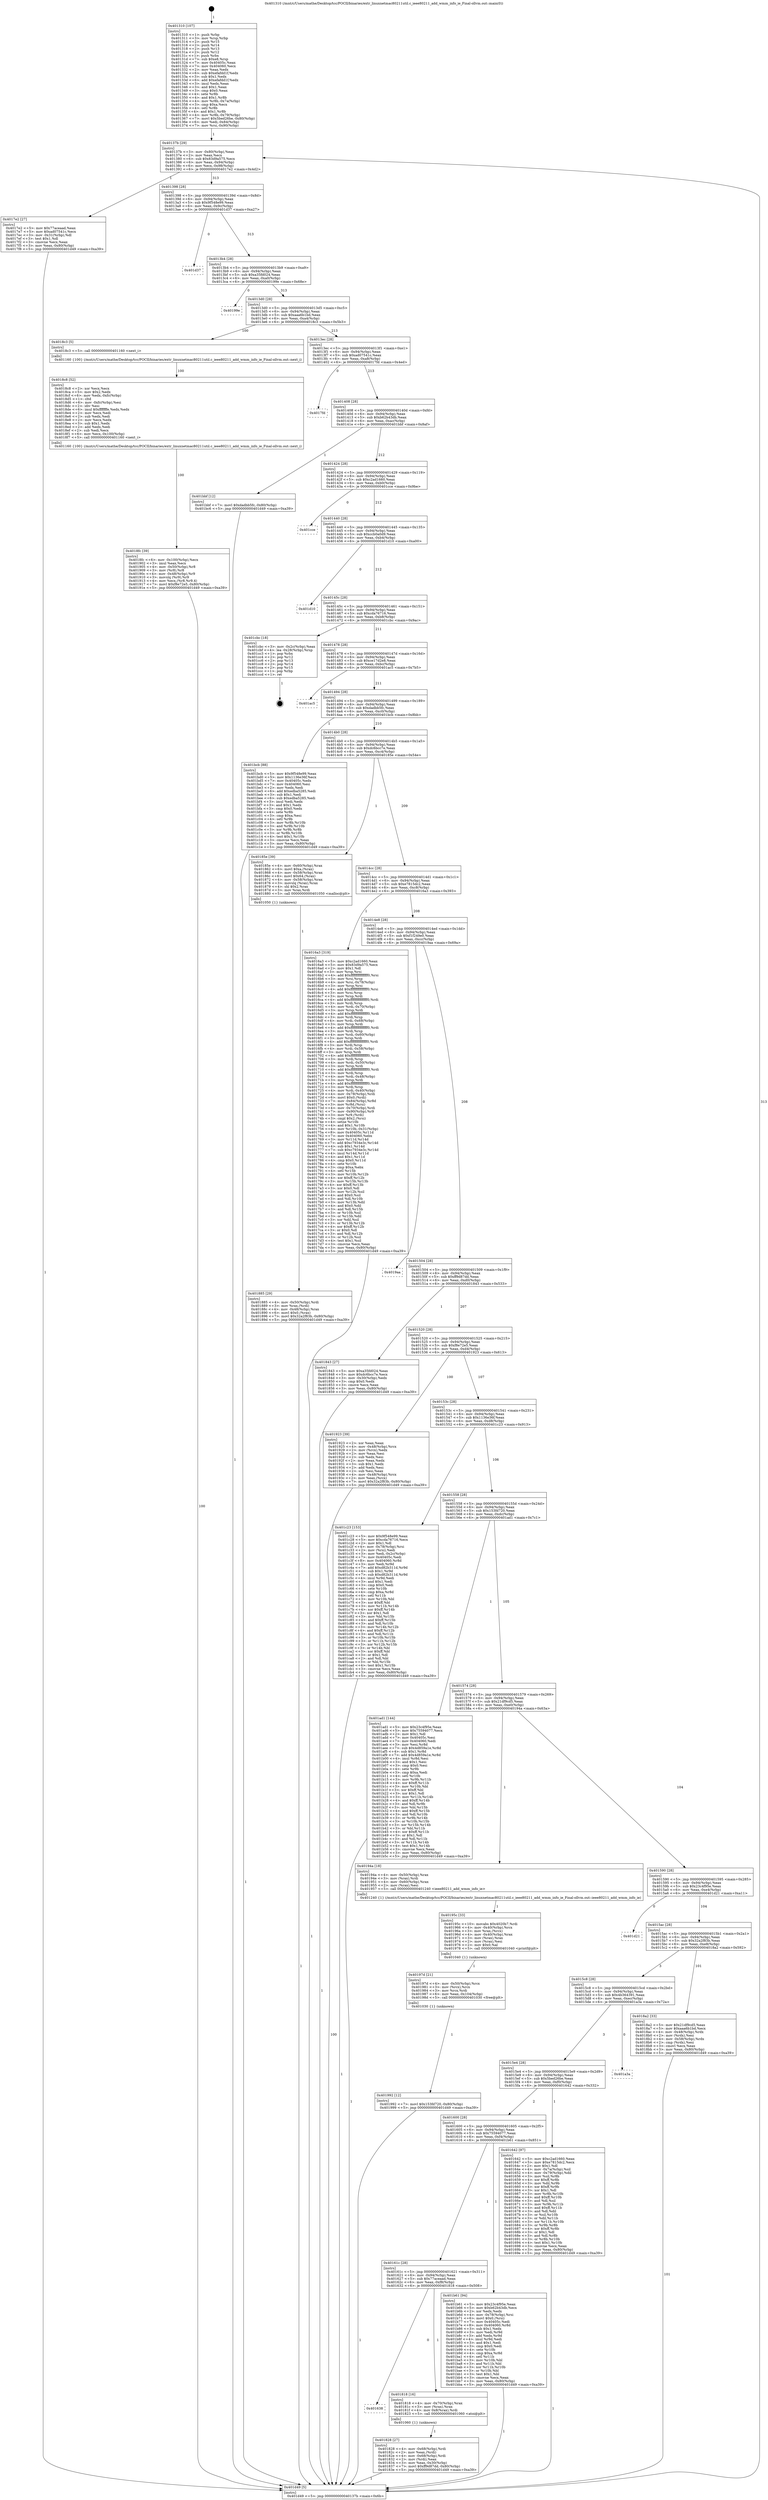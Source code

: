 digraph "0x401310" {
  label = "0x401310 (/mnt/c/Users/mathe/Desktop/tcc/POCII/binaries/extr_linuxnetmac80211util.c_ieee80211_add_wmm_info_ie_Final-ollvm.out::main(0))"
  labelloc = "t"
  node[shape=record]

  Entry [label="",width=0.3,height=0.3,shape=circle,fillcolor=black,style=filled]
  "0x40137b" [label="{
     0x40137b [29]\l
     | [instrs]\l
     &nbsp;&nbsp;0x40137b \<+3\>: mov -0x80(%rbp),%eax\l
     &nbsp;&nbsp;0x40137e \<+2\>: mov %eax,%ecx\l
     &nbsp;&nbsp;0x401380 \<+6\>: sub $0x83d9a575,%ecx\l
     &nbsp;&nbsp;0x401386 \<+6\>: mov %eax,-0x94(%rbp)\l
     &nbsp;&nbsp;0x40138c \<+6\>: mov %ecx,-0x98(%rbp)\l
     &nbsp;&nbsp;0x401392 \<+6\>: je 00000000004017e2 \<main+0x4d2\>\l
  }"]
  "0x4017e2" [label="{
     0x4017e2 [27]\l
     | [instrs]\l
     &nbsp;&nbsp;0x4017e2 \<+5\>: mov $0x77aceaad,%eax\l
     &nbsp;&nbsp;0x4017e7 \<+5\>: mov $0xad07541c,%ecx\l
     &nbsp;&nbsp;0x4017ec \<+3\>: mov -0x31(%rbp),%dl\l
     &nbsp;&nbsp;0x4017ef \<+3\>: test $0x1,%dl\l
     &nbsp;&nbsp;0x4017f2 \<+3\>: cmovne %ecx,%eax\l
     &nbsp;&nbsp;0x4017f5 \<+3\>: mov %eax,-0x80(%rbp)\l
     &nbsp;&nbsp;0x4017f8 \<+5\>: jmp 0000000000401d49 \<main+0xa39\>\l
  }"]
  "0x401398" [label="{
     0x401398 [28]\l
     | [instrs]\l
     &nbsp;&nbsp;0x401398 \<+5\>: jmp 000000000040139d \<main+0x8d\>\l
     &nbsp;&nbsp;0x40139d \<+6\>: mov -0x94(%rbp),%eax\l
     &nbsp;&nbsp;0x4013a3 \<+5\>: sub $0x9f548e99,%eax\l
     &nbsp;&nbsp;0x4013a8 \<+6\>: mov %eax,-0x9c(%rbp)\l
     &nbsp;&nbsp;0x4013ae \<+6\>: je 0000000000401d37 \<main+0xa27\>\l
  }"]
  Exit [label="",width=0.3,height=0.3,shape=circle,fillcolor=black,style=filled,peripheries=2]
  "0x401d37" [label="{
     0x401d37\l
  }", style=dashed]
  "0x4013b4" [label="{
     0x4013b4 [28]\l
     | [instrs]\l
     &nbsp;&nbsp;0x4013b4 \<+5\>: jmp 00000000004013b9 \<main+0xa9\>\l
     &nbsp;&nbsp;0x4013b9 \<+6\>: mov -0x94(%rbp),%eax\l
     &nbsp;&nbsp;0x4013bf \<+5\>: sub $0xa35fd024,%eax\l
     &nbsp;&nbsp;0x4013c4 \<+6\>: mov %eax,-0xa0(%rbp)\l
     &nbsp;&nbsp;0x4013ca \<+6\>: je 000000000040199e \<main+0x68e\>\l
  }"]
  "0x401992" [label="{
     0x401992 [12]\l
     | [instrs]\l
     &nbsp;&nbsp;0x401992 \<+7\>: movl $0x153fd720,-0x80(%rbp)\l
     &nbsp;&nbsp;0x401999 \<+5\>: jmp 0000000000401d49 \<main+0xa39\>\l
  }"]
  "0x40199e" [label="{
     0x40199e\l
  }", style=dashed]
  "0x4013d0" [label="{
     0x4013d0 [28]\l
     | [instrs]\l
     &nbsp;&nbsp;0x4013d0 \<+5\>: jmp 00000000004013d5 \<main+0xc5\>\l
     &nbsp;&nbsp;0x4013d5 \<+6\>: mov -0x94(%rbp),%eax\l
     &nbsp;&nbsp;0x4013db \<+5\>: sub $0xaaa6b1bd,%eax\l
     &nbsp;&nbsp;0x4013e0 \<+6\>: mov %eax,-0xa4(%rbp)\l
     &nbsp;&nbsp;0x4013e6 \<+6\>: je 00000000004018c3 \<main+0x5b3\>\l
  }"]
  "0x40197d" [label="{
     0x40197d [21]\l
     | [instrs]\l
     &nbsp;&nbsp;0x40197d \<+4\>: mov -0x50(%rbp),%rcx\l
     &nbsp;&nbsp;0x401981 \<+3\>: mov (%rcx),%rcx\l
     &nbsp;&nbsp;0x401984 \<+3\>: mov %rcx,%rdi\l
     &nbsp;&nbsp;0x401987 \<+6\>: mov %eax,-0x104(%rbp)\l
     &nbsp;&nbsp;0x40198d \<+5\>: call 0000000000401030 \<free@plt\>\l
     | [calls]\l
     &nbsp;&nbsp;0x401030 \{1\} (unknown)\l
  }"]
  "0x4018c3" [label="{
     0x4018c3 [5]\l
     | [instrs]\l
     &nbsp;&nbsp;0x4018c3 \<+5\>: call 0000000000401160 \<next_i\>\l
     | [calls]\l
     &nbsp;&nbsp;0x401160 \{100\} (/mnt/c/Users/mathe/Desktop/tcc/POCII/binaries/extr_linuxnetmac80211util.c_ieee80211_add_wmm_info_ie_Final-ollvm.out::next_i)\l
  }"]
  "0x4013ec" [label="{
     0x4013ec [28]\l
     | [instrs]\l
     &nbsp;&nbsp;0x4013ec \<+5\>: jmp 00000000004013f1 \<main+0xe1\>\l
     &nbsp;&nbsp;0x4013f1 \<+6\>: mov -0x94(%rbp),%eax\l
     &nbsp;&nbsp;0x4013f7 \<+5\>: sub $0xad07541c,%eax\l
     &nbsp;&nbsp;0x4013fc \<+6\>: mov %eax,-0xa8(%rbp)\l
     &nbsp;&nbsp;0x401402 \<+6\>: je 00000000004017fd \<main+0x4ed\>\l
  }"]
  "0x40195c" [label="{
     0x40195c [33]\l
     | [instrs]\l
     &nbsp;&nbsp;0x40195c \<+10\>: movabs $0x4020b7,%rdi\l
     &nbsp;&nbsp;0x401966 \<+4\>: mov -0x40(%rbp),%rcx\l
     &nbsp;&nbsp;0x40196a \<+3\>: mov %rax,(%rcx)\l
     &nbsp;&nbsp;0x40196d \<+4\>: mov -0x40(%rbp),%rax\l
     &nbsp;&nbsp;0x401971 \<+3\>: mov (%rax),%rax\l
     &nbsp;&nbsp;0x401974 \<+2\>: mov (%rax),%esi\l
     &nbsp;&nbsp;0x401976 \<+2\>: mov $0x0,%al\l
     &nbsp;&nbsp;0x401978 \<+5\>: call 0000000000401040 \<printf@plt\>\l
     | [calls]\l
     &nbsp;&nbsp;0x401040 \{1\} (unknown)\l
  }"]
  "0x4017fd" [label="{
     0x4017fd\l
  }", style=dashed]
  "0x401408" [label="{
     0x401408 [28]\l
     | [instrs]\l
     &nbsp;&nbsp;0x401408 \<+5\>: jmp 000000000040140d \<main+0xfd\>\l
     &nbsp;&nbsp;0x40140d \<+6\>: mov -0x94(%rbp),%eax\l
     &nbsp;&nbsp;0x401413 \<+5\>: sub $0xb62b43db,%eax\l
     &nbsp;&nbsp;0x401418 \<+6\>: mov %eax,-0xac(%rbp)\l
     &nbsp;&nbsp;0x40141e \<+6\>: je 0000000000401bbf \<main+0x8af\>\l
  }"]
  "0x4018fc" [label="{
     0x4018fc [39]\l
     | [instrs]\l
     &nbsp;&nbsp;0x4018fc \<+6\>: mov -0x100(%rbp),%ecx\l
     &nbsp;&nbsp;0x401902 \<+3\>: imul %eax,%ecx\l
     &nbsp;&nbsp;0x401905 \<+4\>: mov -0x50(%rbp),%r8\l
     &nbsp;&nbsp;0x401909 \<+3\>: mov (%r8),%r8\l
     &nbsp;&nbsp;0x40190c \<+4\>: mov -0x48(%rbp),%r9\l
     &nbsp;&nbsp;0x401910 \<+3\>: movslq (%r9),%r9\l
     &nbsp;&nbsp;0x401913 \<+4\>: mov %ecx,(%r8,%r9,4)\l
     &nbsp;&nbsp;0x401917 \<+7\>: movl $0xf8e72e5,-0x80(%rbp)\l
     &nbsp;&nbsp;0x40191e \<+5\>: jmp 0000000000401d49 \<main+0xa39\>\l
  }"]
  "0x401bbf" [label="{
     0x401bbf [12]\l
     | [instrs]\l
     &nbsp;&nbsp;0x401bbf \<+7\>: movl $0xdadbb5fc,-0x80(%rbp)\l
     &nbsp;&nbsp;0x401bc6 \<+5\>: jmp 0000000000401d49 \<main+0xa39\>\l
  }"]
  "0x401424" [label="{
     0x401424 [28]\l
     | [instrs]\l
     &nbsp;&nbsp;0x401424 \<+5\>: jmp 0000000000401429 \<main+0x119\>\l
     &nbsp;&nbsp;0x401429 \<+6\>: mov -0x94(%rbp),%eax\l
     &nbsp;&nbsp;0x40142f \<+5\>: sub $0xc2ad1660,%eax\l
     &nbsp;&nbsp;0x401434 \<+6\>: mov %eax,-0xb0(%rbp)\l
     &nbsp;&nbsp;0x40143a \<+6\>: je 0000000000401cce \<main+0x9be\>\l
  }"]
  "0x4018c8" [label="{
     0x4018c8 [52]\l
     | [instrs]\l
     &nbsp;&nbsp;0x4018c8 \<+2\>: xor %ecx,%ecx\l
     &nbsp;&nbsp;0x4018ca \<+5\>: mov $0x2,%edx\l
     &nbsp;&nbsp;0x4018cf \<+6\>: mov %edx,-0xfc(%rbp)\l
     &nbsp;&nbsp;0x4018d5 \<+1\>: cltd\l
     &nbsp;&nbsp;0x4018d6 \<+6\>: mov -0xfc(%rbp),%esi\l
     &nbsp;&nbsp;0x4018dc \<+2\>: idiv %esi\l
     &nbsp;&nbsp;0x4018de \<+6\>: imul $0xfffffffe,%edx,%edx\l
     &nbsp;&nbsp;0x4018e4 \<+2\>: mov %ecx,%edi\l
     &nbsp;&nbsp;0x4018e6 \<+2\>: sub %edx,%edi\l
     &nbsp;&nbsp;0x4018e8 \<+2\>: mov %ecx,%edx\l
     &nbsp;&nbsp;0x4018ea \<+3\>: sub $0x1,%edx\l
     &nbsp;&nbsp;0x4018ed \<+2\>: add %edx,%edi\l
     &nbsp;&nbsp;0x4018ef \<+2\>: sub %edi,%ecx\l
     &nbsp;&nbsp;0x4018f1 \<+6\>: mov %ecx,-0x100(%rbp)\l
     &nbsp;&nbsp;0x4018f7 \<+5\>: call 0000000000401160 \<next_i\>\l
     | [calls]\l
     &nbsp;&nbsp;0x401160 \{100\} (/mnt/c/Users/mathe/Desktop/tcc/POCII/binaries/extr_linuxnetmac80211util.c_ieee80211_add_wmm_info_ie_Final-ollvm.out::next_i)\l
  }"]
  "0x401cce" [label="{
     0x401cce\l
  }", style=dashed]
  "0x401440" [label="{
     0x401440 [28]\l
     | [instrs]\l
     &nbsp;&nbsp;0x401440 \<+5\>: jmp 0000000000401445 \<main+0x135\>\l
     &nbsp;&nbsp;0x401445 \<+6\>: mov -0x94(%rbp),%eax\l
     &nbsp;&nbsp;0x40144b \<+5\>: sub $0xccb0a0d9,%eax\l
     &nbsp;&nbsp;0x401450 \<+6\>: mov %eax,-0xb4(%rbp)\l
     &nbsp;&nbsp;0x401456 \<+6\>: je 0000000000401d10 \<main+0xa00\>\l
  }"]
  "0x401885" [label="{
     0x401885 [29]\l
     | [instrs]\l
     &nbsp;&nbsp;0x401885 \<+4\>: mov -0x50(%rbp),%rdi\l
     &nbsp;&nbsp;0x401889 \<+3\>: mov %rax,(%rdi)\l
     &nbsp;&nbsp;0x40188c \<+4\>: mov -0x48(%rbp),%rax\l
     &nbsp;&nbsp;0x401890 \<+6\>: movl $0x0,(%rax)\l
     &nbsp;&nbsp;0x401896 \<+7\>: movl $0x32a2f83b,-0x80(%rbp)\l
     &nbsp;&nbsp;0x40189d \<+5\>: jmp 0000000000401d49 \<main+0xa39\>\l
  }"]
  "0x401d10" [label="{
     0x401d10\l
  }", style=dashed]
  "0x40145c" [label="{
     0x40145c [28]\l
     | [instrs]\l
     &nbsp;&nbsp;0x40145c \<+5\>: jmp 0000000000401461 \<main+0x151\>\l
     &nbsp;&nbsp;0x401461 \<+6\>: mov -0x94(%rbp),%eax\l
     &nbsp;&nbsp;0x401467 \<+5\>: sub $0xcda76716,%eax\l
     &nbsp;&nbsp;0x40146c \<+6\>: mov %eax,-0xb8(%rbp)\l
     &nbsp;&nbsp;0x401472 \<+6\>: je 0000000000401cbc \<main+0x9ac\>\l
  }"]
  "0x401828" [label="{
     0x401828 [27]\l
     | [instrs]\l
     &nbsp;&nbsp;0x401828 \<+4\>: mov -0x68(%rbp),%rdi\l
     &nbsp;&nbsp;0x40182c \<+2\>: mov %eax,(%rdi)\l
     &nbsp;&nbsp;0x40182e \<+4\>: mov -0x68(%rbp),%rdi\l
     &nbsp;&nbsp;0x401832 \<+2\>: mov (%rdi),%eax\l
     &nbsp;&nbsp;0x401834 \<+3\>: mov %eax,-0x30(%rbp)\l
     &nbsp;&nbsp;0x401837 \<+7\>: movl $0xff9d87dd,-0x80(%rbp)\l
     &nbsp;&nbsp;0x40183e \<+5\>: jmp 0000000000401d49 \<main+0xa39\>\l
  }"]
  "0x401cbc" [label="{
     0x401cbc [18]\l
     | [instrs]\l
     &nbsp;&nbsp;0x401cbc \<+3\>: mov -0x2c(%rbp),%eax\l
     &nbsp;&nbsp;0x401cbf \<+4\>: lea -0x28(%rbp),%rsp\l
     &nbsp;&nbsp;0x401cc3 \<+1\>: pop %rbx\l
     &nbsp;&nbsp;0x401cc4 \<+2\>: pop %r12\l
     &nbsp;&nbsp;0x401cc6 \<+2\>: pop %r13\l
     &nbsp;&nbsp;0x401cc8 \<+2\>: pop %r14\l
     &nbsp;&nbsp;0x401cca \<+2\>: pop %r15\l
     &nbsp;&nbsp;0x401ccc \<+1\>: pop %rbp\l
     &nbsp;&nbsp;0x401ccd \<+1\>: ret\l
  }"]
  "0x401478" [label="{
     0x401478 [28]\l
     | [instrs]\l
     &nbsp;&nbsp;0x401478 \<+5\>: jmp 000000000040147d \<main+0x16d\>\l
     &nbsp;&nbsp;0x40147d \<+6\>: mov -0x94(%rbp),%eax\l
     &nbsp;&nbsp;0x401483 \<+5\>: sub $0xce17d2e8,%eax\l
     &nbsp;&nbsp;0x401488 \<+6\>: mov %eax,-0xbc(%rbp)\l
     &nbsp;&nbsp;0x40148e \<+6\>: je 0000000000401ac5 \<main+0x7b5\>\l
  }"]
  "0x401638" [label="{
     0x401638\l
  }", style=dashed]
  "0x401ac5" [label="{
     0x401ac5\l
  }", style=dashed]
  "0x401494" [label="{
     0x401494 [28]\l
     | [instrs]\l
     &nbsp;&nbsp;0x401494 \<+5\>: jmp 0000000000401499 \<main+0x189\>\l
     &nbsp;&nbsp;0x401499 \<+6\>: mov -0x94(%rbp),%eax\l
     &nbsp;&nbsp;0x40149f \<+5\>: sub $0xdadbb5fc,%eax\l
     &nbsp;&nbsp;0x4014a4 \<+6\>: mov %eax,-0xc0(%rbp)\l
     &nbsp;&nbsp;0x4014aa \<+6\>: je 0000000000401bcb \<main+0x8bb\>\l
  }"]
  "0x401818" [label="{
     0x401818 [16]\l
     | [instrs]\l
     &nbsp;&nbsp;0x401818 \<+4\>: mov -0x70(%rbp),%rax\l
     &nbsp;&nbsp;0x40181c \<+3\>: mov (%rax),%rax\l
     &nbsp;&nbsp;0x40181f \<+4\>: mov 0x8(%rax),%rdi\l
     &nbsp;&nbsp;0x401823 \<+5\>: call 0000000000401060 \<atoi@plt\>\l
     | [calls]\l
     &nbsp;&nbsp;0x401060 \{1\} (unknown)\l
  }"]
  "0x401bcb" [label="{
     0x401bcb [88]\l
     | [instrs]\l
     &nbsp;&nbsp;0x401bcb \<+5\>: mov $0x9f548e99,%eax\l
     &nbsp;&nbsp;0x401bd0 \<+5\>: mov $0x1136e36f,%ecx\l
     &nbsp;&nbsp;0x401bd5 \<+7\>: mov 0x40405c,%edx\l
     &nbsp;&nbsp;0x401bdc \<+7\>: mov 0x404060,%esi\l
     &nbsp;&nbsp;0x401be3 \<+2\>: mov %edx,%edi\l
     &nbsp;&nbsp;0x401be5 \<+6\>: add $0xedba5285,%edi\l
     &nbsp;&nbsp;0x401beb \<+3\>: sub $0x1,%edi\l
     &nbsp;&nbsp;0x401bee \<+6\>: sub $0xedba5285,%edi\l
     &nbsp;&nbsp;0x401bf4 \<+3\>: imul %edi,%edx\l
     &nbsp;&nbsp;0x401bf7 \<+3\>: and $0x1,%edx\l
     &nbsp;&nbsp;0x401bfa \<+3\>: cmp $0x0,%edx\l
     &nbsp;&nbsp;0x401bfd \<+4\>: sete %r8b\l
     &nbsp;&nbsp;0x401c01 \<+3\>: cmp $0xa,%esi\l
     &nbsp;&nbsp;0x401c04 \<+4\>: setl %r9b\l
     &nbsp;&nbsp;0x401c08 \<+3\>: mov %r8b,%r10b\l
     &nbsp;&nbsp;0x401c0b \<+3\>: and %r9b,%r10b\l
     &nbsp;&nbsp;0x401c0e \<+3\>: xor %r9b,%r8b\l
     &nbsp;&nbsp;0x401c11 \<+3\>: or %r8b,%r10b\l
     &nbsp;&nbsp;0x401c14 \<+4\>: test $0x1,%r10b\l
     &nbsp;&nbsp;0x401c18 \<+3\>: cmovne %ecx,%eax\l
     &nbsp;&nbsp;0x401c1b \<+3\>: mov %eax,-0x80(%rbp)\l
     &nbsp;&nbsp;0x401c1e \<+5\>: jmp 0000000000401d49 \<main+0xa39\>\l
  }"]
  "0x4014b0" [label="{
     0x4014b0 [28]\l
     | [instrs]\l
     &nbsp;&nbsp;0x4014b0 \<+5\>: jmp 00000000004014b5 \<main+0x1a5\>\l
     &nbsp;&nbsp;0x4014b5 \<+6\>: mov -0x94(%rbp),%eax\l
     &nbsp;&nbsp;0x4014bb \<+5\>: sub $0xdc6bcc7e,%eax\l
     &nbsp;&nbsp;0x4014c0 \<+6\>: mov %eax,-0xc4(%rbp)\l
     &nbsp;&nbsp;0x4014c6 \<+6\>: je 000000000040185e \<main+0x54e\>\l
  }"]
  "0x40161c" [label="{
     0x40161c [28]\l
     | [instrs]\l
     &nbsp;&nbsp;0x40161c \<+5\>: jmp 0000000000401621 \<main+0x311\>\l
     &nbsp;&nbsp;0x401621 \<+6\>: mov -0x94(%rbp),%eax\l
     &nbsp;&nbsp;0x401627 \<+5\>: sub $0x77aceaad,%eax\l
     &nbsp;&nbsp;0x40162c \<+6\>: mov %eax,-0xf8(%rbp)\l
     &nbsp;&nbsp;0x401632 \<+6\>: je 0000000000401818 \<main+0x508\>\l
  }"]
  "0x40185e" [label="{
     0x40185e [39]\l
     | [instrs]\l
     &nbsp;&nbsp;0x40185e \<+4\>: mov -0x60(%rbp),%rax\l
     &nbsp;&nbsp;0x401862 \<+6\>: movl $0xa,(%rax)\l
     &nbsp;&nbsp;0x401868 \<+4\>: mov -0x58(%rbp),%rax\l
     &nbsp;&nbsp;0x40186c \<+6\>: movl $0x64,(%rax)\l
     &nbsp;&nbsp;0x401872 \<+4\>: mov -0x58(%rbp),%rax\l
     &nbsp;&nbsp;0x401876 \<+3\>: movslq (%rax),%rax\l
     &nbsp;&nbsp;0x401879 \<+4\>: shl $0x2,%rax\l
     &nbsp;&nbsp;0x40187d \<+3\>: mov %rax,%rdi\l
     &nbsp;&nbsp;0x401880 \<+5\>: call 0000000000401050 \<malloc@plt\>\l
     | [calls]\l
     &nbsp;&nbsp;0x401050 \{1\} (unknown)\l
  }"]
  "0x4014cc" [label="{
     0x4014cc [28]\l
     | [instrs]\l
     &nbsp;&nbsp;0x4014cc \<+5\>: jmp 00000000004014d1 \<main+0x1c1\>\l
     &nbsp;&nbsp;0x4014d1 \<+6\>: mov -0x94(%rbp),%eax\l
     &nbsp;&nbsp;0x4014d7 \<+5\>: sub $0xe7815dc2,%eax\l
     &nbsp;&nbsp;0x4014dc \<+6\>: mov %eax,-0xc8(%rbp)\l
     &nbsp;&nbsp;0x4014e2 \<+6\>: je 00000000004016a3 \<main+0x393\>\l
  }"]
  "0x401b61" [label="{
     0x401b61 [94]\l
     | [instrs]\l
     &nbsp;&nbsp;0x401b61 \<+5\>: mov $0x23c4f95e,%eax\l
     &nbsp;&nbsp;0x401b66 \<+5\>: mov $0xb62b43db,%ecx\l
     &nbsp;&nbsp;0x401b6b \<+2\>: xor %edx,%edx\l
     &nbsp;&nbsp;0x401b6d \<+4\>: mov -0x78(%rbp),%rsi\l
     &nbsp;&nbsp;0x401b71 \<+6\>: movl $0x0,(%rsi)\l
     &nbsp;&nbsp;0x401b77 \<+7\>: mov 0x40405c,%edi\l
     &nbsp;&nbsp;0x401b7e \<+8\>: mov 0x404060,%r8d\l
     &nbsp;&nbsp;0x401b86 \<+3\>: sub $0x1,%edx\l
     &nbsp;&nbsp;0x401b89 \<+3\>: mov %edi,%r9d\l
     &nbsp;&nbsp;0x401b8c \<+3\>: add %edx,%r9d\l
     &nbsp;&nbsp;0x401b8f \<+4\>: imul %r9d,%edi\l
     &nbsp;&nbsp;0x401b93 \<+3\>: and $0x1,%edi\l
     &nbsp;&nbsp;0x401b96 \<+3\>: cmp $0x0,%edi\l
     &nbsp;&nbsp;0x401b99 \<+4\>: sete %r10b\l
     &nbsp;&nbsp;0x401b9d \<+4\>: cmp $0xa,%r8d\l
     &nbsp;&nbsp;0x401ba1 \<+4\>: setl %r11b\l
     &nbsp;&nbsp;0x401ba5 \<+3\>: mov %r10b,%bl\l
     &nbsp;&nbsp;0x401ba8 \<+3\>: and %r11b,%bl\l
     &nbsp;&nbsp;0x401bab \<+3\>: xor %r11b,%r10b\l
     &nbsp;&nbsp;0x401bae \<+3\>: or %r10b,%bl\l
     &nbsp;&nbsp;0x401bb1 \<+3\>: test $0x1,%bl\l
     &nbsp;&nbsp;0x401bb4 \<+3\>: cmovne %ecx,%eax\l
     &nbsp;&nbsp;0x401bb7 \<+3\>: mov %eax,-0x80(%rbp)\l
     &nbsp;&nbsp;0x401bba \<+5\>: jmp 0000000000401d49 \<main+0xa39\>\l
  }"]
  "0x4016a3" [label="{
     0x4016a3 [319]\l
     | [instrs]\l
     &nbsp;&nbsp;0x4016a3 \<+5\>: mov $0xc2ad1660,%eax\l
     &nbsp;&nbsp;0x4016a8 \<+5\>: mov $0x83d9a575,%ecx\l
     &nbsp;&nbsp;0x4016ad \<+2\>: mov $0x1,%dl\l
     &nbsp;&nbsp;0x4016af \<+3\>: mov %rsp,%rsi\l
     &nbsp;&nbsp;0x4016b2 \<+4\>: add $0xfffffffffffffff0,%rsi\l
     &nbsp;&nbsp;0x4016b6 \<+3\>: mov %rsi,%rsp\l
     &nbsp;&nbsp;0x4016b9 \<+4\>: mov %rsi,-0x78(%rbp)\l
     &nbsp;&nbsp;0x4016bd \<+3\>: mov %rsp,%rsi\l
     &nbsp;&nbsp;0x4016c0 \<+4\>: add $0xfffffffffffffff0,%rsi\l
     &nbsp;&nbsp;0x4016c4 \<+3\>: mov %rsi,%rsp\l
     &nbsp;&nbsp;0x4016c7 \<+3\>: mov %rsp,%rdi\l
     &nbsp;&nbsp;0x4016ca \<+4\>: add $0xfffffffffffffff0,%rdi\l
     &nbsp;&nbsp;0x4016ce \<+3\>: mov %rdi,%rsp\l
     &nbsp;&nbsp;0x4016d1 \<+4\>: mov %rdi,-0x70(%rbp)\l
     &nbsp;&nbsp;0x4016d5 \<+3\>: mov %rsp,%rdi\l
     &nbsp;&nbsp;0x4016d8 \<+4\>: add $0xfffffffffffffff0,%rdi\l
     &nbsp;&nbsp;0x4016dc \<+3\>: mov %rdi,%rsp\l
     &nbsp;&nbsp;0x4016df \<+4\>: mov %rdi,-0x68(%rbp)\l
     &nbsp;&nbsp;0x4016e3 \<+3\>: mov %rsp,%rdi\l
     &nbsp;&nbsp;0x4016e6 \<+4\>: add $0xfffffffffffffff0,%rdi\l
     &nbsp;&nbsp;0x4016ea \<+3\>: mov %rdi,%rsp\l
     &nbsp;&nbsp;0x4016ed \<+4\>: mov %rdi,-0x60(%rbp)\l
     &nbsp;&nbsp;0x4016f1 \<+3\>: mov %rsp,%rdi\l
     &nbsp;&nbsp;0x4016f4 \<+4\>: add $0xfffffffffffffff0,%rdi\l
     &nbsp;&nbsp;0x4016f8 \<+3\>: mov %rdi,%rsp\l
     &nbsp;&nbsp;0x4016fb \<+4\>: mov %rdi,-0x58(%rbp)\l
     &nbsp;&nbsp;0x4016ff \<+3\>: mov %rsp,%rdi\l
     &nbsp;&nbsp;0x401702 \<+4\>: add $0xfffffffffffffff0,%rdi\l
     &nbsp;&nbsp;0x401706 \<+3\>: mov %rdi,%rsp\l
     &nbsp;&nbsp;0x401709 \<+4\>: mov %rdi,-0x50(%rbp)\l
     &nbsp;&nbsp;0x40170d \<+3\>: mov %rsp,%rdi\l
     &nbsp;&nbsp;0x401710 \<+4\>: add $0xfffffffffffffff0,%rdi\l
     &nbsp;&nbsp;0x401714 \<+3\>: mov %rdi,%rsp\l
     &nbsp;&nbsp;0x401717 \<+4\>: mov %rdi,-0x48(%rbp)\l
     &nbsp;&nbsp;0x40171b \<+3\>: mov %rsp,%rdi\l
     &nbsp;&nbsp;0x40171e \<+4\>: add $0xfffffffffffffff0,%rdi\l
     &nbsp;&nbsp;0x401722 \<+3\>: mov %rdi,%rsp\l
     &nbsp;&nbsp;0x401725 \<+4\>: mov %rdi,-0x40(%rbp)\l
     &nbsp;&nbsp;0x401729 \<+4\>: mov -0x78(%rbp),%rdi\l
     &nbsp;&nbsp;0x40172d \<+6\>: movl $0x0,(%rdi)\l
     &nbsp;&nbsp;0x401733 \<+7\>: mov -0x84(%rbp),%r8d\l
     &nbsp;&nbsp;0x40173a \<+3\>: mov %r8d,(%rsi)\l
     &nbsp;&nbsp;0x40173d \<+4\>: mov -0x70(%rbp),%rdi\l
     &nbsp;&nbsp;0x401741 \<+7\>: mov -0x90(%rbp),%r9\l
     &nbsp;&nbsp;0x401748 \<+3\>: mov %r9,(%rdi)\l
     &nbsp;&nbsp;0x40174b \<+3\>: cmpl $0x2,(%rsi)\l
     &nbsp;&nbsp;0x40174e \<+4\>: setne %r10b\l
     &nbsp;&nbsp;0x401752 \<+4\>: and $0x1,%r10b\l
     &nbsp;&nbsp;0x401756 \<+4\>: mov %r10b,-0x31(%rbp)\l
     &nbsp;&nbsp;0x40175a \<+8\>: mov 0x40405c,%r11d\l
     &nbsp;&nbsp;0x401762 \<+7\>: mov 0x404060,%ebx\l
     &nbsp;&nbsp;0x401769 \<+3\>: mov %r11d,%r14d\l
     &nbsp;&nbsp;0x40176c \<+7\>: add $0xc7934e3c,%r14d\l
     &nbsp;&nbsp;0x401773 \<+4\>: sub $0x1,%r14d\l
     &nbsp;&nbsp;0x401777 \<+7\>: sub $0xc7934e3c,%r14d\l
     &nbsp;&nbsp;0x40177e \<+4\>: imul %r14d,%r11d\l
     &nbsp;&nbsp;0x401782 \<+4\>: and $0x1,%r11d\l
     &nbsp;&nbsp;0x401786 \<+4\>: cmp $0x0,%r11d\l
     &nbsp;&nbsp;0x40178a \<+4\>: sete %r10b\l
     &nbsp;&nbsp;0x40178e \<+3\>: cmp $0xa,%ebx\l
     &nbsp;&nbsp;0x401791 \<+4\>: setl %r15b\l
     &nbsp;&nbsp;0x401795 \<+3\>: mov %r10b,%r12b\l
     &nbsp;&nbsp;0x401798 \<+4\>: xor $0xff,%r12b\l
     &nbsp;&nbsp;0x40179c \<+3\>: mov %r15b,%r13b\l
     &nbsp;&nbsp;0x40179f \<+4\>: xor $0xff,%r13b\l
     &nbsp;&nbsp;0x4017a3 \<+3\>: xor $0x0,%dl\l
     &nbsp;&nbsp;0x4017a6 \<+3\>: mov %r12b,%sil\l
     &nbsp;&nbsp;0x4017a9 \<+4\>: and $0x0,%sil\l
     &nbsp;&nbsp;0x4017ad \<+3\>: and %dl,%r10b\l
     &nbsp;&nbsp;0x4017b0 \<+3\>: mov %r13b,%dil\l
     &nbsp;&nbsp;0x4017b3 \<+4\>: and $0x0,%dil\l
     &nbsp;&nbsp;0x4017b7 \<+3\>: and %dl,%r15b\l
     &nbsp;&nbsp;0x4017ba \<+3\>: or %r10b,%sil\l
     &nbsp;&nbsp;0x4017bd \<+3\>: or %r15b,%dil\l
     &nbsp;&nbsp;0x4017c0 \<+3\>: xor %dil,%sil\l
     &nbsp;&nbsp;0x4017c3 \<+3\>: or %r13b,%r12b\l
     &nbsp;&nbsp;0x4017c6 \<+4\>: xor $0xff,%r12b\l
     &nbsp;&nbsp;0x4017ca \<+3\>: or $0x0,%dl\l
     &nbsp;&nbsp;0x4017cd \<+3\>: and %dl,%r12b\l
     &nbsp;&nbsp;0x4017d0 \<+3\>: or %r12b,%sil\l
     &nbsp;&nbsp;0x4017d3 \<+4\>: test $0x1,%sil\l
     &nbsp;&nbsp;0x4017d7 \<+3\>: cmovne %ecx,%eax\l
     &nbsp;&nbsp;0x4017da \<+3\>: mov %eax,-0x80(%rbp)\l
     &nbsp;&nbsp;0x4017dd \<+5\>: jmp 0000000000401d49 \<main+0xa39\>\l
  }"]
  "0x4014e8" [label="{
     0x4014e8 [28]\l
     | [instrs]\l
     &nbsp;&nbsp;0x4014e8 \<+5\>: jmp 00000000004014ed \<main+0x1dd\>\l
     &nbsp;&nbsp;0x4014ed \<+6\>: mov -0x94(%rbp),%eax\l
     &nbsp;&nbsp;0x4014f3 \<+5\>: sub $0xf1f249e0,%eax\l
     &nbsp;&nbsp;0x4014f8 \<+6\>: mov %eax,-0xcc(%rbp)\l
     &nbsp;&nbsp;0x4014fe \<+6\>: je 00000000004019aa \<main+0x69a\>\l
  }"]
  "0x401310" [label="{
     0x401310 [107]\l
     | [instrs]\l
     &nbsp;&nbsp;0x401310 \<+1\>: push %rbp\l
     &nbsp;&nbsp;0x401311 \<+3\>: mov %rsp,%rbp\l
     &nbsp;&nbsp;0x401314 \<+2\>: push %r15\l
     &nbsp;&nbsp;0x401316 \<+2\>: push %r14\l
     &nbsp;&nbsp;0x401318 \<+2\>: push %r13\l
     &nbsp;&nbsp;0x40131a \<+2\>: push %r12\l
     &nbsp;&nbsp;0x40131c \<+1\>: push %rbx\l
     &nbsp;&nbsp;0x40131d \<+7\>: sub $0xe8,%rsp\l
     &nbsp;&nbsp;0x401324 \<+7\>: mov 0x40405c,%eax\l
     &nbsp;&nbsp;0x40132b \<+7\>: mov 0x404060,%ecx\l
     &nbsp;&nbsp;0x401332 \<+2\>: mov %eax,%edx\l
     &nbsp;&nbsp;0x401334 \<+6\>: sub $0xefafdd1f,%edx\l
     &nbsp;&nbsp;0x40133a \<+3\>: sub $0x1,%edx\l
     &nbsp;&nbsp;0x40133d \<+6\>: add $0xefafdd1f,%edx\l
     &nbsp;&nbsp;0x401343 \<+3\>: imul %edx,%eax\l
     &nbsp;&nbsp;0x401346 \<+3\>: and $0x1,%eax\l
     &nbsp;&nbsp;0x401349 \<+3\>: cmp $0x0,%eax\l
     &nbsp;&nbsp;0x40134c \<+4\>: sete %r8b\l
     &nbsp;&nbsp;0x401350 \<+4\>: and $0x1,%r8b\l
     &nbsp;&nbsp;0x401354 \<+4\>: mov %r8b,-0x7a(%rbp)\l
     &nbsp;&nbsp;0x401358 \<+3\>: cmp $0xa,%ecx\l
     &nbsp;&nbsp;0x40135b \<+4\>: setl %r8b\l
     &nbsp;&nbsp;0x40135f \<+4\>: and $0x1,%r8b\l
     &nbsp;&nbsp;0x401363 \<+4\>: mov %r8b,-0x79(%rbp)\l
     &nbsp;&nbsp;0x401367 \<+7\>: movl $0x5bed26be,-0x80(%rbp)\l
     &nbsp;&nbsp;0x40136e \<+6\>: mov %edi,-0x84(%rbp)\l
     &nbsp;&nbsp;0x401374 \<+7\>: mov %rsi,-0x90(%rbp)\l
  }"]
  "0x4019aa" [label="{
     0x4019aa\l
  }", style=dashed]
  "0x401504" [label="{
     0x401504 [28]\l
     | [instrs]\l
     &nbsp;&nbsp;0x401504 \<+5\>: jmp 0000000000401509 \<main+0x1f9\>\l
     &nbsp;&nbsp;0x401509 \<+6\>: mov -0x94(%rbp),%eax\l
     &nbsp;&nbsp;0x40150f \<+5\>: sub $0xff9d87dd,%eax\l
     &nbsp;&nbsp;0x401514 \<+6\>: mov %eax,-0xd0(%rbp)\l
     &nbsp;&nbsp;0x40151a \<+6\>: je 0000000000401843 \<main+0x533\>\l
  }"]
  "0x401d49" [label="{
     0x401d49 [5]\l
     | [instrs]\l
     &nbsp;&nbsp;0x401d49 \<+5\>: jmp 000000000040137b \<main+0x6b\>\l
  }"]
  "0x401843" [label="{
     0x401843 [27]\l
     | [instrs]\l
     &nbsp;&nbsp;0x401843 \<+5\>: mov $0xa35fd024,%eax\l
     &nbsp;&nbsp;0x401848 \<+5\>: mov $0xdc6bcc7e,%ecx\l
     &nbsp;&nbsp;0x40184d \<+3\>: mov -0x30(%rbp),%edx\l
     &nbsp;&nbsp;0x401850 \<+3\>: cmp $0x0,%edx\l
     &nbsp;&nbsp;0x401853 \<+3\>: cmove %ecx,%eax\l
     &nbsp;&nbsp;0x401856 \<+3\>: mov %eax,-0x80(%rbp)\l
     &nbsp;&nbsp;0x401859 \<+5\>: jmp 0000000000401d49 \<main+0xa39\>\l
  }"]
  "0x401520" [label="{
     0x401520 [28]\l
     | [instrs]\l
     &nbsp;&nbsp;0x401520 \<+5\>: jmp 0000000000401525 \<main+0x215\>\l
     &nbsp;&nbsp;0x401525 \<+6\>: mov -0x94(%rbp),%eax\l
     &nbsp;&nbsp;0x40152b \<+5\>: sub $0xf8e72e5,%eax\l
     &nbsp;&nbsp;0x401530 \<+6\>: mov %eax,-0xd4(%rbp)\l
     &nbsp;&nbsp;0x401536 \<+6\>: je 0000000000401923 \<main+0x613\>\l
  }"]
  "0x401600" [label="{
     0x401600 [28]\l
     | [instrs]\l
     &nbsp;&nbsp;0x401600 \<+5\>: jmp 0000000000401605 \<main+0x2f5\>\l
     &nbsp;&nbsp;0x401605 \<+6\>: mov -0x94(%rbp),%eax\l
     &nbsp;&nbsp;0x40160b \<+5\>: sub $0x75594077,%eax\l
     &nbsp;&nbsp;0x401610 \<+6\>: mov %eax,-0xf4(%rbp)\l
     &nbsp;&nbsp;0x401616 \<+6\>: je 0000000000401b61 \<main+0x851\>\l
  }"]
  "0x401923" [label="{
     0x401923 [39]\l
     | [instrs]\l
     &nbsp;&nbsp;0x401923 \<+2\>: xor %eax,%eax\l
     &nbsp;&nbsp;0x401925 \<+4\>: mov -0x48(%rbp),%rcx\l
     &nbsp;&nbsp;0x401929 \<+2\>: mov (%rcx),%edx\l
     &nbsp;&nbsp;0x40192b \<+2\>: mov %eax,%esi\l
     &nbsp;&nbsp;0x40192d \<+2\>: sub %edx,%esi\l
     &nbsp;&nbsp;0x40192f \<+2\>: mov %eax,%edx\l
     &nbsp;&nbsp;0x401931 \<+3\>: sub $0x1,%edx\l
     &nbsp;&nbsp;0x401934 \<+2\>: add %edx,%esi\l
     &nbsp;&nbsp;0x401936 \<+2\>: sub %esi,%eax\l
     &nbsp;&nbsp;0x401938 \<+4\>: mov -0x48(%rbp),%rcx\l
     &nbsp;&nbsp;0x40193c \<+2\>: mov %eax,(%rcx)\l
     &nbsp;&nbsp;0x40193e \<+7\>: movl $0x32a2f83b,-0x80(%rbp)\l
     &nbsp;&nbsp;0x401945 \<+5\>: jmp 0000000000401d49 \<main+0xa39\>\l
  }"]
  "0x40153c" [label="{
     0x40153c [28]\l
     | [instrs]\l
     &nbsp;&nbsp;0x40153c \<+5\>: jmp 0000000000401541 \<main+0x231\>\l
     &nbsp;&nbsp;0x401541 \<+6\>: mov -0x94(%rbp),%eax\l
     &nbsp;&nbsp;0x401547 \<+5\>: sub $0x1136e36f,%eax\l
     &nbsp;&nbsp;0x40154c \<+6\>: mov %eax,-0xd8(%rbp)\l
     &nbsp;&nbsp;0x401552 \<+6\>: je 0000000000401c23 \<main+0x913\>\l
  }"]
  "0x401642" [label="{
     0x401642 [97]\l
     | [instrs]\l
     &nbsp;&nbsp;0x401642 \<+5\>: mov $0xc2ad1660,%eax\l
     &nbsp;&nbsp;0x401647 \<+5\>: mov $0xe7815dc2,%ecx\l
     &nbsp;&nbsp;0x40164c \<+2\>: mov $0x1,%dl\l
     &nbsp;&nbsp;0x40164e \<+4\>: mov -0x7a(%rbp),%sil\l
     &nbsp;&nbsp;0x401652 \<+4\>: mov -0x79(%rbp),%dil\l
     &nbsp;&nbsp;0x401656 \<+3\>: mov %sil,%r8b\l
     &nbsp;&nbsp;0x401659 \<+4\>: xor $0xff,%r8b\l
     &nbsp;&nbsp;0x40165d \<+3\>: mov %dil,%r9b\l
     &nbsp;&nbsp;0x401660 \<+4\>: xor $0xff,%r9b\l
     &nbsp;&nbsp;0x401664 \<+3\>: xor $0x1,%dl\l
     &nbsp;&nbsp;0x401667 \<+3\>: mov %r8b,%r10b\l
     &nbsp;&nbsp;0x40166a \<+4\>: and $0xff,%r10b\l
     &nbsp;&nbsp;0x40166e \<+3\>: and %dl,%sil\l
     &nbsp;&nbsp;0x401671 \<+3\>: mov %r9b,%r11b\l
     &nbsp;&nbsp;0x401674 \<+4\>: and $0xff,%r11b\l
     &nbsp;&nbsp;0x401678 \<+3\>: and %dl,%dil\l
     &nbsp;&nbsp;0x40167b \<+3\>: or %sil,%r10b\l
     &nbsp;&nbsp;0x40167e \<+3\>: or %dil,%r11b\l
     &nbsp;&nbsp;0x401681 \<+3\>: xor %r11b,%r10b\l
     &nbsp;&nbsp;0x401684 \<+3\>: or %r9b,%r8b\l
     &nbsp;&nbsp;0x401687 \<+4\>: xor $0xff,%r8b\l
     &nbsp;&nbsp;0x40168b \<+3\>: or $0x1,%dl\l
     &nbsp;&nbsp;0x40168e \<+3\>: and %dl,%r8b\l
     &nbsp;&nbsp;0x401691 \<+3\>: or %r8b,%r10b\l
     &nbsp;&nbsp;0x401694 \<+4\>: test $0x1,%r10b\l
     &nbsp;&nbsp;0x401698 \<+3\>: cmovne %ecx,%eax\l
     &nbsp;&nbsp;0x40169b \<+3\>: mov %eax,-0x80(%rbp)\l
     &nbsp;&nbsp;0x40169e \<+5\>: jmp 0000000000401d49 \<main+0xa39\>\l
  }"]
  "0x401c23" [label="{
     0x401c23 [153]\l
     | [instrs]\l
     &nbsp;&nbsp;0x401c23 \<+5\>: mov $0x9f548e99,%eax\l
     &nbsp;&nbsp;0x401c28 \<+5\>: mov $0xcda76716,%ecx\l
     &nbsp;&nbsp;0x401c2d \<+2\>: mov $0x1,%dl\l
     &nbsp;&nbsp;0x401c2f \<+4\>: mov -0x78(%rbp),%rsi\l
     &nbsp;&nbsp;0x401c33 \<+2\>: mov (%rsi),%edi\l
     &nbsp;&nbsp;0x401c35 \<+3\>: mov %edi,-0x2c(%rbp)\l
     &nbsp;&nbsp;0x401c38 \<+7\>: mov 0x40405c,%edi\l
     &nbsp;&nbsp;0x401c3f \<+8\>: mov 0x404060,%r8d\l
     &nbsp;&nbsp;0x401c47 \<+3\>: mov %edi,%r9d\l
     &nbsp;&nbsp;0x401c4a \<+7\>: add $0xd82b311d,%r9d\l
     &nbsp;&nbsp;0x401c51 \<+4\>: sub $0x1,%r9d\l
     &nbsp;&nbsp;0x401c55 \<+7\>: sub $0xd82b311d,%r9d\l
     &nbsp;&nbsp;0x401c5c \<+4\>: imul %r9d,%edi\l
     &nbsp;&nbsp;0x401c60 \<+3\>: and $0x1,%edi\l
     &nbsp;&nbsp;0x401c63 \<+3\>: cmp $0x0,%edi\l
     &nbsp;&nbsp;0x401c66 \<+4\>: sete %r10b\l
     &nbsp;&nbsp;0x401c6a \<+4\>: cmp $0xa,%r8d\l
     &nbsp;&nbsp;0x401c6e \<+4\>: setl %r11b\l
     &nbsp;&nbsp;0x401c72 \<+3\>: mov %r10b,%bl\l
     &nbsp;&nbsp;0x401c75 \<+3\>: xor $0xff,%bl\l
     &nbsp;&nbsp;0x401c78 \<+3\>: mov %r11b,%r14b\l
     &nbsp;&nbsp;0x401c7b \<+4\>: xor $0xff,%r14b\l
     &nbsp;&nbsp;0x401c7f \<+3\>: xor $0x1,%dl\l
     &nbsp;&nbsp;0x401c82 \<+3\>: mov %bl,%r15b\l
     &nbsp;&nbsp;0x401c85 \<+4\>: and $0xff,%r15b\l
     &nbsp;&nbsp;0x401c89 \<+3\>: and %dl,%r10b\l
     &nbsp;&nbsp;0x401c8c \<+3\>: mov %r14b,%r12b\l
     &nbsp;&nbsp;0x401c8f \<+4\>: and $0xff,%r12b\l
     &nbsp;&nbsp;0x401c93 \<+3\>: and %dl,%r11b\l
     &nbsp;&nbsp;0x401c96 \<+3\>: or %r10b,%r15b\l
     &nbsp;&nbsp;0x401c99 \<+3\>: or %r11b,%r12b\l
     &nbsp;&nbsp;0x401c9c \<+3\>: xor %r12b,%r15b\l
     &nbsp;&nbsp;0x401c9f \<+3\>: or %r14b,%bl\l
     &nbsp;&nbsp;0x401ca2 \<+3\>: xor $0xff,%bl\l
     &nbsp;&nbsp;0x401ca5 \<+3\>: or $0x1,%dl\l
     &nbsp;&nbsp;0x401ca8 \<+2\>: and %dl,%bl\l
     &nbsp;&nbsp;0x401caa \<+3\>: or %bl,%r15b\l
     &nbsp;&nbsp;0x401cad \<+4\>: test $0x1,%r15b\l
     &nbsp;&nbsp;0x401cb1 \<+3\>: cmovne %ecx,%eax\l
     &nbsp;&nbsp;0x401cb4 \<+3\>: mov %eax,-0x80(%rbp)\l
     &nbsp;&nbsp;0x401cb7 \<+5\>: jmp 0000000000401d49 \<main+0xa39\>\l
  }"]
  "0x401558" [label="{
     0x401558 [28]\l
     | [instrs]\l
     &nbsp;&nbsp;0x401558 \<+5\>: jmp 000000000040155d \<main+0x24d\>\l
     &nbsp;&nbsp;0x40155d \<+6\>: mov -0x94(%rbp),%eax\l
     &nbsp;&nbsp;0x401563 \<+5\>: sub $0x153fd720,%eax\l
     &nbsp;&nbsp;0x401568 \<+6\>: mov %eax,-0xdc(%rbp)\l
     &nbsp;&nbsp;0x40156e \<+6\>: je 0000000000401ad1 \<main+0x7c1\>\l
  }"]
  "0x4015e4" [label="{
     0x4015e4 [28]\l
     | [instrs]\l
     &nbsp;&nbsp;0x4015e4 \<+5\>: jmp 00000000004015e9 \<main+0x2d9\>\l
     &nbsp;&nbsp;0x4015e9 \<+6\>: mov -0x94(%rbp),%eax\l
     &nbsp;&nbsp;0x4015ef \<+5\>: sub $0x5bed26be,%eax\l
     &nbsp;&nbsp;0x4015f4 \<+6\>: mov %eax,-0xf0(%rbp)\l
     &nbsp;&nbsp;0x4015fa \<+6\>: je 0000000000401642 \<main+0x332\>\l
  }"]
  "0x401ad1" [label="{
     0x401ad1 [144]\l
     | [instrs]\l
     &nbsp;&nbsp;0x401ad1 \<+5\>: mov $0x23c4f95e,%eax\l
     &nbsp;&nbsp;0x401ad6 \<+5\>: mov $0x75594077,%ecx\l
     &nbsp;&nbsp;0x401adb \<+2\>: mov $0x1,%dl\l
     &nbsp;&nbsp;0x401add \<+7\>: mov 0x40405c,%esi\l
     &nbsp;&nbsp;0x401ae4 \<+7\>: mov 0x404060,%edi\l
     &nbsp;&nbsp;0x401aeb \<+3\>: mov %esi,%r8d\l
     &nbsp;&nbsp;0x401aee \<+7\>: sub $0x4d859a1e,%r8d\l
     &nbsp;&nbsp;0x401af5 \<+4\>: sub $0x1,%r8d\l
     &nbsp;&nbsp;0x401af9 \<+7\>: add $0x4d859a1e,%r8d\l
     &nbsp;&nbsp;0x401b00 \<+4\>: imul %r8d,%esi\l
     &nbsp;&nbsp;0x401b04 \<+3\>: and $0x1,%esi\l
     &nbsp;&nbsp;0x401b07 \<+3\>: cmp $0x0,%esi\l
     &nbsp;&nbsp;0x401b0a \<+4\>: sete %r9b\l
     &nbsp;&nbsp;0x401b0e \<+3\>: cmp $0xa,%edi\l
     &nbsp;&nbsp;0x401b11 \<+4\>: setl %r10b\l
     &nbsp;&nbsp;0x401b15 \<+3\>: mov %r9b,%r11b\l
     &nbsp;&nbsp;0x401b18 \<+4\>: xor $0xff,%r11b\l
     &nbsp;&nbsp;0x401b1c \<+3\>: mov %r10b,%bl\l
     &nbsp;&nbsp;0x401b1f \<+3\>: xor $0xff,%bl\l
     &nbsp;&nbsp;0x401b22 \<+3\>: xor $0x1,%dl\l
     &nbsp;&nbsp;0x401b25 \<+3\>: mov %r11b,%r14b\l
     &nbsp;&nbsp;0x401b28 \<+4\>: and $0xff,%r14b\l
     &nbsp;&nbsp;0x401b2c \<+3\>: and %dl,%r9b\l
     &nbsp;&nbsp;0x401b2f \<+3\>: mov %bl,%r15b\l
     &nbsp;&nbsp;0x401b32 \<+4\>: and $0xff,%r15b\l
     &nbsp;&nbsp;0x401b36 \<+3\>: and %dl,%r10b\l
     &nbsp;&nbsp;0x401b39 \<+3\>: or %r9b,%r14b\l
     &nbsp;&nbsp;0x401b3c \<+3\>: or %r10b,%r15b\l
     &nbsp;&nbsp;0x401b3f \<+3\>: xor %r15b,%r14b\l
     &nbsp;&nbsp;0x401b42 \<+3\>: or %bl,%r11b\l
     &nbsp;&nbsp;0x401b45 \<+4\>: xor $0xff,%r11b\l
     &nbsp;&nbsp;0x401b49 \<+3\>: or $0x1,%dl\l
     &nbsp;&nbsp;0x401b4c \<+3\>: and %dl,%r11b\l
     &nbsp;&nbsp;0x401b4f \<+3\>: or %r11b,%r14b\l
     &nbsp;&nbsp;0x401b52 \<+4\>: test $0x1,%r14b\l
     &nbsp;&nbsp;0x401b56 \<+3\>: cmovne %ecx,%eax\l
     &nbsp;&nbsp;0x401b59 \<+3\>: mov %eax,-0x80(%rbp)\l
     &nbsp;&nbsp;0x401b5c \<+5\>: jmp 0000000000401d49 \<main+0xa39\>\l
  }"]
  "0x401574" [label="{
     0x401574 [28]\l
     | [instrs]\l
     &nbsp;&nbsp;0x401574 \<+5\>: jmp 0000000000401579 \<main+0x269\>\l
     &nbsp;&nbsp;0x401579 \<+6\>: mov -0x94(%rbp),%eax\l
     &nbsp;&nbsp;0x40157f \<+5\>: sub $0x21df9cd5,%eax\l
     &nbsp;&nbsp;0x401584 \<+6\>: mov %eax,-0xe0(%rbp)\l
     &nbsp;&nbsp;0x40158a \<+6\>: je 000000000040194a \<main+0x63a\>\l
  }"]
  "0x401a3a" [label="{
     0x401a3a\l
  }", style=dashed]
  "0x40194a" [label="{
     0x40194a [18]\l
     | [instrs]\l
     &nbsp;&nbsp;0x40194a \<+4\>: mov -0x50(%rbp),%rax\l
     &nbsp;&nbsp;0x40194e \<+3\>: mov (%rax),%rdi\l
     &nbsp;&nbsp;0x401951 \<+4\>: mov -0x60(%rbp),%rax\l
     &nbsp;&nbsp;0x401955 \<+2\>: mov (%rax),%esi\l
     &nbsp;&nbsp;0x401957 \<+5\>: call 0000000000401240 \<ieee80211_add_wmm_info_ie\>\l
     | [calls]\l
     &nbsp;&nbsp;0x401240 \{1\} (/mnt/c/Users/mathe/Desktop/tcc/POCII/binaries/extr_linuxnetmac80211util.c_ieee80211_add_wmm_info_ie_Final-ollvm.out::ieee80211_add_wmm_info_ie)\l
  }"]
  "0x401590" [label="{
     0x401590 [28]\l
     | [instrs]\l
     &nbsp;&nbsp;0x401590 \<+5\>: jmp 0000000000401595 \<main+0x285\>\l
     &nbsp;&nbsp;0x401595 \<+6\>: mov -0x94(%rbp),%eax\l
     &nbsp;&nbsp;0x40159b \<+5\>: sub $0x23c4f95e,%eax\l
     &nbsp;&nbsp;0x4015a0 \<+6\>: mov %eax,-0xe4(%rbp)\l
     &nbsp;&nbsp;0x4015a6 \<+6\>: je 0000000000401d21 \<main+0xa11\>\l
  }"]
  "0x4015c8" [label="{
     0x4015c8 [28]\l
     | [instrs]\l
     &nbsp;&nbsp;0x4015c8 \<+5\>: jmp 00000000004015cd \<main+0x2bd\>\l
     &nbsp;&nbsp;0x4015cd \<+6\>: mov -0x94(%rbp),%eax\l
     &nbsp;&nbsp;0x4015d3 \<+5\>: sub $0x4b364391,%eax\l
     &nbsp;&nbsp;0x4015d8 \<+6\>: mov %eax,-0xec(%rbp)\l
     &nbsp;&nbsp;0x4015de \<+6\>: je 0000000000401a3a \<main+0x72a\>\l
  }"]
  "0x401d21" [label="{
     0x401d21\l
  }", style=dashed]
  "0x4015ac" [label="{
     0x4015ac [28]\l
     | [instrs]\l
     &nbsp;&nbsp;0x4015ac \<+5\>: jmp 00000000004015b1 \<main+0x2a1\>\l
     &nbsp;&nbsp;0x4015b1 \<+6\>: mov -0x94(%rbp),%eax\l
     &nbsp;&nbsp;0x4015b7 \<+5\>: sub $0x32a2f83b,%eax\l
     &nbsp;&nbsp;0x4015bc \<+6\>: mov %eax,-0xe8(%rbp)\l
     &nbsp;&nbsp;0x4015c2 \<+6\>: je 00000000004018a2 \<main+0x592\>\l
  }"]
  "0x4018a2" [label="{
     0x4018a2 [33]\l
     | [instrs]\l
     &nbsp;&nbsp;0x4018a2 \<+5\>: mov $0x21df9cd5,%eax\l
     &nbsp;&nbsp;0x4018a7 \<+5\>: mov $0xaaa6b1bd,%ecx\l
     &nbsp;&nbsp;0x4018ac \<+4\>: mov -0x48(%rbp),%rdx\l
     &nbsp;&nbsp;0x4018b0 \<+2\>: mov (%rdx),%esi\l
     &nbsp;&nbsp;0x4018b2 \<+4\>: mov -0x58(%rbp),%rdx\l
     &nbsp;&nbsp;0x4018b6 \<+2\>: cmp (%rdx),%esi\l
     &nbsp;&nbsp;0x4018b8 \<+3\>: cmovl %ecx,%eax\l
     &nbsp;&nbsp;0x4018bb \<+3\>: mov %eax,-0x80(%rbp)\l
     &nbsp;&nbsp;0x4018be \<+5\>: jmp 0000000000401d49 \<main+0xa39\>\l
  }"]
  Entry -> "0x401310" [label=" 1"]
  "0x40137b" -> "0x4017e2" [label=" 1"]
  "0x40137b" -> "0x401398" [label=" 313"]
  "0x401cbc" -> Exit [label=" 1"]
  "0x401398" -> "0x401d37" [label=" 0"]
  "0x401398" -> "0x4013b4" [label=" 313"]
  "0x401c23" -> "0x401d49" [label=" 1"]
  "0x4013b4" -> "0x40199e" [label=" 0"]
  "0x4013b4" -> "0x4013d0" [label=" 313"]
  "0x401bcb" -> "0x401d49" [label=" 1"]
  "0x4013d0" -> "0x4018c3" [label=" 100"]
  "0x4013d0" -> "0x4013ec" [label=" 213"]
  "0x401bbf" -> "0x401d49" [label=" 1"]
  "0x4013ec" -> "0x4017fd" [label=" 0"]
  "0x4013ec" -> "0x401408" [label=" 213"]
  "0x401b61" -> "0x401d49" [label=" 1"]
  "0x401408" -> "0x401bbf" [label=" 1"]
  "0x401408" -> "0x401424" [label=" 212"]
  "0x401ad1" -> "0x401d49" [label=" 1"]
  "0x401424" -> "0x401cce" [label=" 0"]
  "0x401424" -> "0x401440" [label=" 212"]
  "0x401992" -> "0x401d49" [label=" 1"]
  "0x401440" -> "0x401d10" [label=" 0"]
  "0x401440" -> "0x40145c" [label=" 212"]
  "0x40197d" -> "0x401992" [label=" 1"]
  "0x40145c" -> "0x401cbc" [label=" 1"]
  "0x40145c" -> "0x401478" [label=" 211"]
  "0x40195c" -> "0x40197d" [label=" 1"]
  "0x401478" -> "0x401ac5" [label=" 0"]
  "0x401478" -> "0x401494" [label=" 211"]
  "0x40194a" -> "0x40195c" [label=" 1"]
  "0x401494" -> "0x401bcb" [label=" 1"]
  "0x401494" -> "0x4014b0" [label=" 210"]
  "0x401923" -> "0x401d49" [label=" 100"]
  "0x4014b0" -> "0x40185e" [label=" 1"]
  "0x4014b0" -> "0x4014cc" [label=" 209"]
  "0x4018c8" -> "0x4018fc" [label=" 100"]
  "0x4014cc" -> "0x4016a3" [label=" 1"]
  "0x4014cc" -> "0x4014e8" [label=" 208"]
  "0x4018c3" -> "0x4018c8" [label=" 100"]
  "0x4014e8" -> "0x4019aa" [label=" 0"]
  "0x4014e8" -> "0x401504" [label=" 208"]
  "0x40185e" -> "0x401885" [label=" 1"]
  "0x401504" -> "0x401843" [label=" 1"]
  "0x401504" -> "0x401520" [label=" 207"]
  "0x401843" -> "0x401d49" [label=" 1"]
  "0x401520" -> "0x401923" [label=" 100"]
  "0x401520" -> "0x40153c" [label=" 107"]
  "0x401828" -> "0x401d49" [label=" 1"]
  "0x40153c" -> "0x401c23" [label=" 1"]
  "0x40153c" -> "0x401558" [label=" 106"]
  "0x401818" -> "0x401828" [label=" 1"]
  "0x401558" -> "0x401ad1" [label=" 1"]
  "0x401558" -> "0x401574" [label=" 105"]
  "0x40161c" -> "0x401818" [label=" 1"]
  "0x401574" -> "0x40194a" [label=" 1"]
  "0x401574" -> "0x401590" [label=" 104"]
  "0x4018fc" -> "0x401d49" [label=" 100"]
  "0x401590" -> "0x401d21" [label=" 0"]
  "0x401590" -> "0x4015ac" [label=" 104"]
  "0x401600" -> "0x401b61" [label=" 1"]
  "0x4015ac" -> "0x4018a2" [label=" 101"]
  "0x4015ac" -> "0x4015c8" [label=" 3"]
  "0x401600" -> "0x40161c" [label=" 1"]
  "0x4015c8" -> "0x401a3a" [label=" 0"]
  "0x4015c8" -> "0x4015e4" [label=" 3"]
  "0x40161c" -> "0x401638" [label=" 0"]
  "0x4015e4" -> "0x401642" [label=" 1"]
  "0x4015e4" -> "0x401600" [label=" 2"]
  "0x401642" -> "0x401d49" [label=" 1"]
  "0x401310" -> "0x40137b" [label=" 1"]
  "0x401d49" -> "0x40137b" [label=" 313"]
  "0x401885" -> "0x401d49" [label=" 1"]
  "0x4016a3" -> "0x401d49" [label=" 1"]
  "0x4017e2" -> "0x401d49" [label=" 1"]
  "0x4018a2" -> "0x401d49" [label=" 101"]
}
